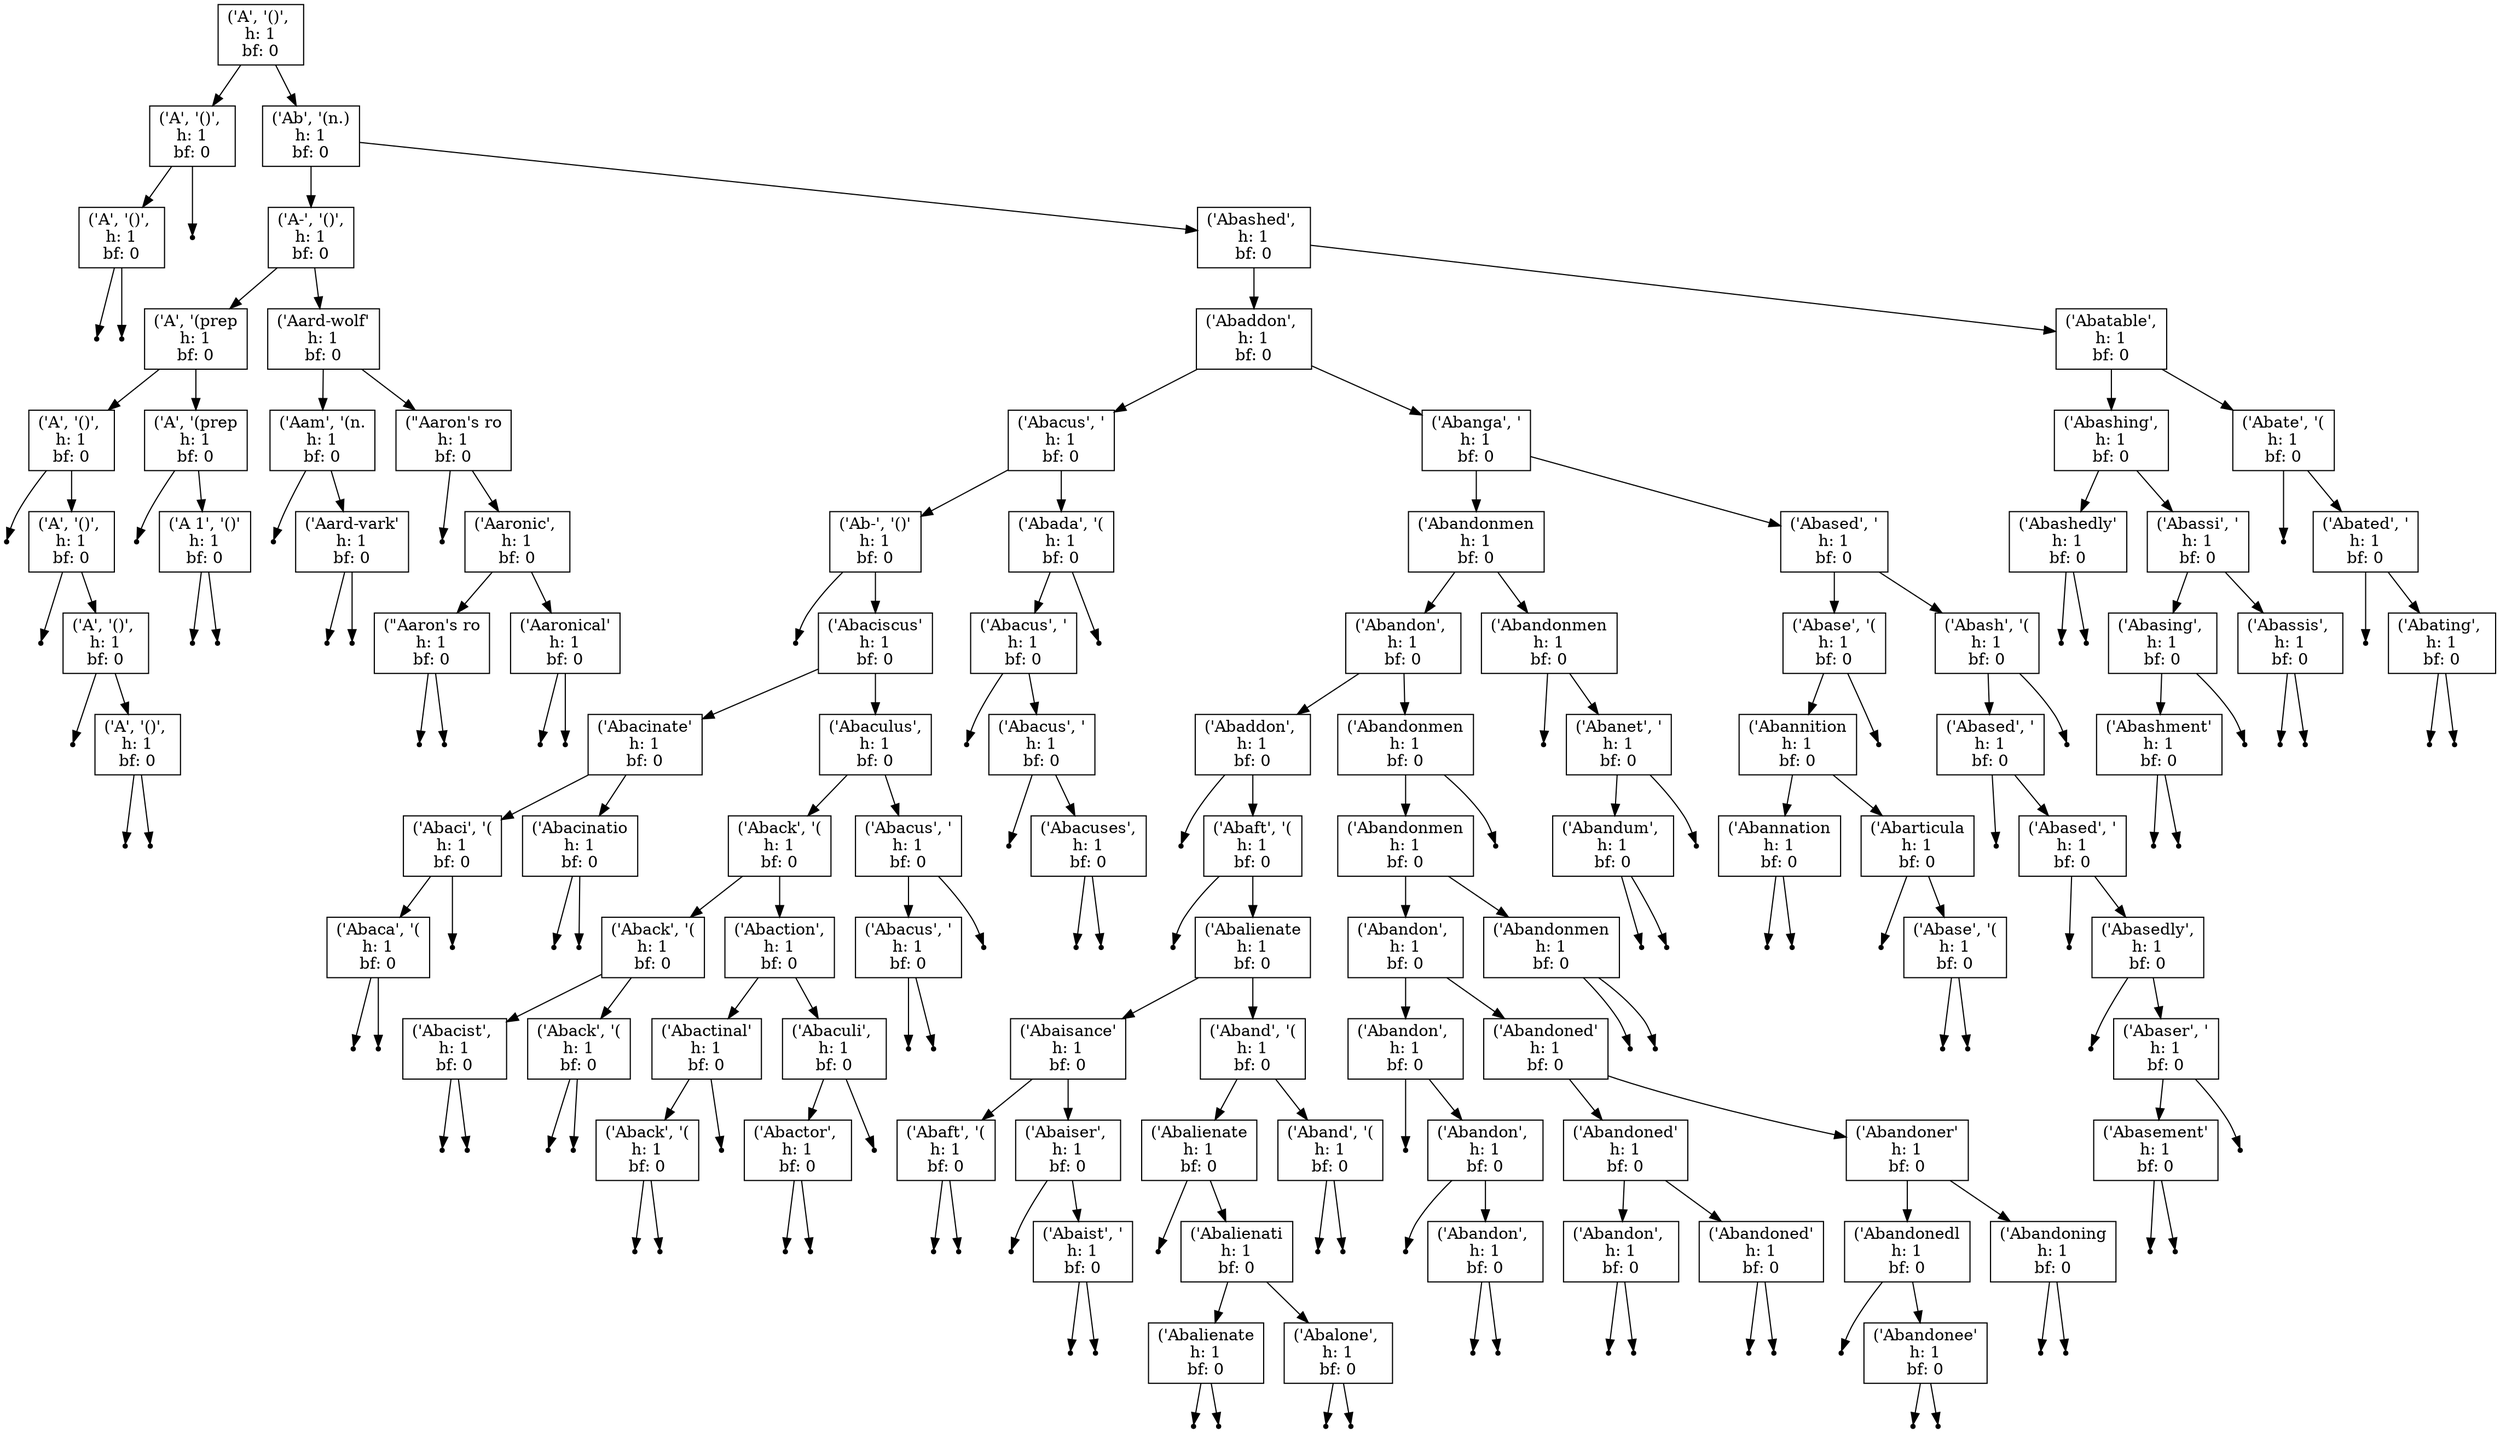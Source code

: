 digraph {
	node [shape=box]
	2417212183944 [label="('A', '()', 
h: 1
bf: 0
"]
	2417212183944 -> 2417212184456
	2417212183944 -> 2417212184072
	2417212184456 [label="('A', '()', 
h: 1
bf: 0
"]
	2417212184456 -> 2417212214024
	node [shape=point]
	2417212184456 -> 7611496259891
	node [shape=box]
	2417212214024 [label="('A', '()', 
h: 1
bf: 0
"]
	node [shape=point]
	2417212214024 -> 3146678264648
	node [shape=box]
	node [shape=point]
	2417212214024 -> 2418426446827
	node [shape=box]
	2417212184072 [label="('Ab', '(n.)
h: 1
bf: 0
"]
	2417212184072 -> 2417212184328
	2417212184072 -> 2417212184136
	2417212184328 [label="('A-', '()',
h: 1
bf: 0
"]
	2417212184328 -> 2417212185800
	2417212184328 -> 2417212184840
	2417212185800 [label="('A', '(prep
h: 1
bf: 0
"]
	2417212185800 -> 2417212211848
	2417212185800 -> 2417212211720
	2417212211848 [label="('A', '()', 
h: 1
bf: 0
"]
	node [shape=point]
	2417212211848 -> 1484569180692
	node [shape=box]
	2417212211848 -> 2417212212616
	2417212212616 [label="('A', '()', 
h: 1
bf: 0
"]
	node [shape=point]
	2417212212616 -> 4422127438249
	node [shape=box]
	2417212212616 -> 2417212212936
	2417212212936 [label="('A', '()', 
h: 1
bf: 0
"]
	node [shape=point]
	2417212212936 -> 4795382825047
	node [shape=box]
	2417212212936 -> 2417212214344
	2417212214344 [label="('A', '()', 
h: 1
bf: 0
"]
	node [shape=point]
	2417212214344 -> 9817250003616
	node [shape=box]
	node [shape=point]
	2417212214344 -> 9907422959340
	node [shape=box]
	2417212211720 [label="('A', '(prep
h: 1
bf: 0
"]
	node [shape=point]
	2417212211720 -> 4763587967421
	node [shape=box]
	2417212211720 -> 2417212213832
	2417212213832 [label="('A 1', '()'
h: 1
bf: 0
"]
	node [shape=point]
	2417212213832 -> 8267830975972
	node [shape=box]
	node [shape=point]
	2417212213832 -> 7380748944401
	node [shape=box]
	2417212184840 [label="('Aard-wolf'
h: 1
bf: 0
"]
	2417212184840 -> 2417212211912
	2417212184840 -> 2417212185928
	2417212211912 [label="('Aam', '(n.
h: 1
bf: 0
"]
	node [shape=point]
	2417212211912 -> 1982535365612
	node [shape=box]
	2417212211912 -> 2417212212168
	2417212212168 [label="('Aard-vark'
h: 1
bf: 0
"]
	node [shape=point]
	2417212212168 -> 5009023709962
	node [shape=box]
	node [shape=point]
	2417212212168 -> 2295886311876
	node [shape=box]
	2417212185928 [label="(\"Aaron's ro
h: 1
bf: 0
"]
	node [shape=point]
	2417212185928 -> 7928095902328
	node [shape=box]
	2417212185928 -> 2417212213576
	2417212213576 [label="('Aaronic', 
h: 1
bf: 0
"]
	2417212213576 -> 2417212214728
	2417212213576 -> 2417212214472
	2417212214728 [label="(\"Aaron's ro
h: 1
bf: 0
"]
	node [shape=point]
	2417212214728 -> 4761908929186
	node [shape=box]
	node [shape=point]
	2417212214728 -> 4796933332817
	node [shape=box]
	2417212214472 [label="('Aaronical'
h: 1
bf: 0
"]
	node [shape=point]
	2417212214472 -> 4320651477085
	node [shape=box]
	node [shape=point]
	2417212214472 -> 6471247043256
	node [shape=box]
	2417212184136 [label="('Abashed', 
h: 1
bf: 0
"]
	2417212184136 -> 2417212184200
	2417212184136 -> 2417212185224
	2417212184200 [label="('Abaddon', 
h: 1
bf: 0
"]
	2417212184200 -> 2417212184392
	2417212184200 -> 2417212184264
	2417212184392 [label="('Abacus', '
h: 1
bf: 0
"]
	2417212184392 -> 2417212184904
	2417212184392 -> 2417212186504
	2417212184904 [label="('Ab-', '()'
h: 1
bf: 0
"]
	node [shape=point]
	2417212184904 -> 6299304271419
	node [shape=box]
	2417212184904 -> 2417212185288
	2417212185288 [label="('Abaciscus'
h: 1
bf: 0
"]
	2417212185288 -> 2417212185480
	2417212185288 -> 2417212185416
	2417212185480 [label="('Abacinate'
h: 1
bf: 0
"]
	2417212185480 -> 2417212213000
	2417212185480 -> 2417212214984
	2417212213000 [label="('Abaci', '(
h: 1
bf: 0
"]
	2417212213000 -> 2417212213448
	node [shape=point]
	2417212213000 -> 9112174664558
	node [shape=box]
	2417212213448 [label="('Abaca', '(
h: 1
bf: 0
"]
	node [shape=point]
	2417212213448 -> 6625400929840
	node [shape=box]
	node [shape=point]
	2417212213448 -> 6000714923645
	node [shape=box]
	2417212214984 [label="('Abacinatio
h: 1
bf: 0
"]
	node [shape=point]
	2417212214984 -> 9012355149596
	node [shape=box]
	node [shape=point]
	2417212214984 -> 5551983241818
	node [shape=box]
	2417212185416 [label="('Abaculus',
h: 1
bf: 0
"]
	2417212185416 -> 2417212185672
	2417212185416 -> 2417212212552
	2417212185672 [label="('Aback', '(
h: 1
bf: 0
"]
	2417212185672 -> 2417212186184
	2417212185672 -> 2417212185864
	2417212186184 [label="('Aback', '(
h: 1
bf: 0
"]
	2417212186184 -> 2417212212424
	2417212186184 -> 2417212212360
	2417212212424 [label="('Abacist', 
h: 1
bf: 0
"]
	node [shape=point]
	2417212212424 -> 7324053146842
	node [shape=box]
	node [shape=point]
	2417212212424 -> 4213894697364
	node [shape=box]
	2417212212360 [label="('Aback', '(
h: 1
bf: 0
"]
	node [shape=point]
	2417212212360 -> 9079123160411
	node [shape=box]
	node [shape=point]
	2417212212360 -> 7358850641146
	node [shape=box]
	2417212185864 [label="('Abaction',
h: 1
bf: 0
"]
	2417212185864 -> 2417212212232
	2417212185864 -> 2417212186248
	2417212212232 [label="('Abactinal'
h: 1
bf: 0
"]
	2417212212232 -> 2417212214088
	node [shape=point]
	2417212212232 -> 8222332533206
	node [shape=box]
	2417212214088 [label="('Aback', '(
h: 1
bf: 0
"]
	node [shape=point]
	2417212214088 -> 8718175698615
	node [shape=box]
	node [shape=point]
	2417212214088 -> 9497375830774
	node [shape=box]
	2417212186248 [label="('Abaculi', 
h: 1
bf: 0
"]
	2417212186248 -> 2417212213768
	node [shape=point]
	2417212186248 -> 9816998291063
	node [shape=box]
	2417212213768 [label="('Abactor', 
h: 1
bf: 0
"]
	node [shape=point]
	2417212213768 -> 9514286016065
	node [shape=box]
	node [shape=point]
	2417212213768 -> 2090799120711
	node [shape=box]
	2417212212552 [label="('Abacus', '
h: 1
bf: 0
"]
	2417212212552 -> 2417212213256
	node [shape=point]
	2417212212552 -> 3248487419360
	node [shape=box]
	2417212213256 [label="('Abacus', '
h: 1
bf: 0
"]
	node [shape=point]
	2417212213256 -> 4334948860079
	node [shape=box]
	node [shape=point]
	2417212213256 -> 7313757939741
	node [shape=box]
	2417212186504 [label="('Abada', '(
h: 1
bf: 0
"]
	2417212186504 -> 2417212212488
	node [shape=point]
	2417212186504 -> 4063118176366
	node [shape=box]
	2417212212488 [label="('Abacus', '
h: 1
bf: 0
"]
	node [shape=point]
	2417212212488 -> 3163989052621
	node [shape=box]
	2417212212488 -> 2417212212744
	2417212212744 [label="('Abacus', '
h: 1
bf: 0
"]
	node [shape=point]
	2417212212744 -> 8176263102589
	node [shape=box]
	2417212212744 -> 2417212214408
	2417212214408 [label="('Abacuses',
h: 1
bf: 0
"]
	node [shape=point]
	2417212214408 -> 7967835409341
	node [shape=box]
	node [shape=point]
	2417212214408 -> 8759234876190
	node [shape=box]
	2417212184264 [label="('Abanga', '
h: 1
bf: 0
"]
	2417212184264 -> 2417200244296
	2417212184264 -> 2417212186120
	2417200244296 [label="('Abandonmen
h: 1
bf: 0
"]
	2417200244296 -> 2417212184584
	2417200244296 -> 2417212184776
	2417212184584 [label="('Abandon', 
h: 1
bf: 0
"]
	2417212184584 -> 2417212184968
	2417212184584 -> 2417212184648
	2417212184968 [label="('Abaddon', 
h: 1
bf: 0
"]
	node [shape=point]
	2417212184968 -> 3488709378719
	node [shape=box]
	2417212184968 -> 2417212185032
	2417212185032 [label="('Abaft', '(
h: 1
bf: 0
"]
	node [shape=point]
	2417212185032 -> 4716239382378
	node [shape=box]
	2417212185032 -> 2417212185096
	2417212185096 [label="('Abalienate
h: 1
bf: 0
"]
	2417212185096 -> 2417212185992
	2417212185096 -> 2417212185544
	2417212185992 [label="('Abaisance'
h: 1
bf: 0
"]
	2417212185992 -> 2417212214792
	2417212185992 -> 2417212212680
	2417212214792 [label="('Abaft', '(
h: 1
bf: 0
"]
	node [shape=point]
	2417212214792 -> 2963382773809
	node [shape=box]
	node [shape=point]
	2417212214792 -> 2155810008640
	node [shape=box]
	2417212212680 [label="('Abaiser', 
h: 1
bf: 0
"]
	node [shape=point]
	2417212212680 -> 5939310635573
	node [shape=box]
	2417212212680 -> 2417212214280
	2417212214280 [label="('Abaist', '
h: 1
bf: 0
"]
	node [shape=point]
	2417212214280 -> 5498577105354
	node [shape=box]
	node [shape=point]
	2417212214280 -> 5620008619735
	node [shape=box]
	2417212185544 [label="('Aband', '(
h: 1
bf: 0
"]
	2417212185544 -> 2417212186312
	2417212185544 -> 2417212214536
	2417212186312 [label="('Abalienate
h: 1
bf: 0
"]
	node [shape=point]
	2417212186312 -> 7292391996417
	node [shape=box]
	2417212186312 -> 2417212186440
	2417212186440 [label="('Abalienati
h: 1
bf: 0
"]
	2417212186440 -> 2417212184520
	2417212186440 -> 2417212211400
	2417212184520 [label="('Abalienate
h: 1
bf: 0
"]
	node [shape=point]
	2417212184520 -> 8361000856468
	node [shape=box]
	node [shape=point]
	2417212184520 -> 2481598031074
	node [shape=box]
	2417212211400 [label="('Abalone', 
h: 1
bf: 0
"]
	node [shape=point]
	2417212211400 -> 6297231838445
	node [shape=box]
	node [shape=point]
	2417212211400 -> 1705963072420
	node [shape=box]
	2417212214536 [label="('Aband', '(
h: 1
bf: 0
"]
	node [shape=point]
	2417212214536 -> 7710873717612
	node [shape=box]
	node [shape=point]
	2417212214536 -> 5656139096590
	node [shape=box]
	2417212184648 [label="('Abandonmen
h: 1
bf: 0
"]
	2417212184648 -> 2417212184712
	node [shape=point]
	2417212184648 -> 7457118306784
	node [shape=box]
	2417212184712 [label="('Abandonmen
h: 1
bf: 0
"]
	2417212184712 -> 2417212185160
	2417212184712 -> 2417212214856
	2417212185160 [label="('Abandon', 
h: 1
bf: 0
"]
	2417212185160 -> 2417212185608
	2417212185160 -> 2417212186056
	2417212185608 [label="('Abandon', 
h: 1
bf: 0
"]
	node [shape=point]
	2417212185608 -> 9486584757205
	node [shape=box]
	2417212185608 -> 2417212186376
	2417212186376 [label="('Abandon', 
h: 1
bf: 0
"]
	node [shape=point]
	2417212186376 -> 2445717210962
	node [shape=box]
	2417212186376 -> 2417212213704
	2417212213704 [label="('Abandon', 
h: 1
bf: 0
"]
	node [shape=point]
	2417212213704 -> 8992393308756
	node [shape=box]
	node [shape=point]
	2417212213704 -> 3474820630004
	node [shape=box]
	2417212186056 [label="('Abandoned'
h: 1
bf: 0
"]
	2417212186056 -> 2417212211656
	2417212186056 -> 2417212211528
	2417212211656 [label="('Abandoned'
h: 1
bf: 0
"]
	2417212211656 -> 2417212212296
	2417212211656 -> 2417212213960
	2417212212296 [label="('Abandon', 
h: 1
bf: 0
"]
	node [shape=point]
	2417212212296 -> 2452426903511
	node [shape=box]
	node [shape=point]
	2417212212296 -> 1115436593597
	node [shape=box]
	2417212213960 [label="('Abandoned'
h: 1
bf: 0
"]
	node [shape=point]
	2417212213960 -> 5548211103392
	node [shape=box]
	node [shape=point]
	2417212213960 -> 4004618924358
	node [shape=box]
	2417212211528 [label="('Abandoner'
h: 1
bf: 0
"]
	2417212211528 -> 2417212211592
	2417212211528 -> 2417212214920
	2417212211592 [label="('Abandonedl
h: 1
bf: 0
"]
	node [shape=point]
	2417212211592 -> 7806287609556
	node [shape=box]
	2417212211592 -> 2417212211336
	2417212211336 [label="('Abandonee'
h: 1
bf: 0
"]
	node [shape=point]
	2417212211336 -> 3737965764406
	node [shape=box]
	node [shape=point]
	2417212211336 -> 2017601684450
	node [shape=box]
	2417212214920 [label="('Abandoning
h: 1
bf: 0
"]
	node [shape=point]
	2417212214920 -> 5192036572281
	node [shape=box]
	node [shape=point]
	2417212214920 -> 4037194773526
	node [shape=box]
	2417212214856 [label="('Abandonmen
h: 1
bf: 0
"]
	node [shape=point]
	2417212214856 -> 3591365280443
	node [shape=box]
	node [shape=point]
	2417212214856 -> 2664460266789
	node [shape=box]
	2417212184776 [label="('Abandonmen
h: 1
bf: 0
"]
	node [shape=point]
	2417212184776 -> 9841450692120
	node [shape=box]
	2417212184776 -> 2417212213192
	2417212213192 [label="('Abanet', '
h: 1
bf: 0
"]
	2417212213192 -> 2417212214664
	node [shape=point]
	2417212213192 -> 6620534995321
	node [shape=box]
	2417212214664 [label="('Abandum', 
h: 1
bf: 0
"]
	node [shape=point]
	2417212214664 -> 8886424141447
	node [shape=box]
	node [shape=point]
	2417212214664 -> 7137953656798
	node [shape=box]
	2417212186120 [label="('Abased', '
h: 1
bf: 0
"]
	2417212186120 -> 2417212213064
	2417212186120 -> 2417212186568
	2417212213064 [label="('Abase', '(
h: 1
bf: 0
"]
	2417212213064 -> 2417212213320
	node [shape=point]
	2417212213064 -> 4381741522533
	node [shape=box]
	2417212213320 [label="('Abannition
h: 1
bf: 0
"]
	2417212213320 -> 2417212214600
	2417212213320 -> 2417212213384
	2417212214600 [label="('Abannation
h: 1
bf: 0
"]
	node [shape=point]
	2417212214600 -> 6756143230710
	node [shape=box]
	node [shape=point]
	2417212214600 -> 2392404581091
	node [shape=box]
	2417212213384 [label="('Abarticula
h: 1
bf: 0
"]
	node [shape=point]
	2417212213384 -> 8638888705583
	node [shape=box]
	2417212213384 -> 2417212214152
	2417212214152 [label="('Abase', '(
h: 1
bf: 0
"]
	node [shape=point]
	2417212214152 -> 6314698422513
	node [shape=box]
	node [shape=point]
	2417212214152 -> 3506418485618
	node [shape=box]
	2417212186568 [label="('Abash', '(
h: 1
bf: 0
"]
	2417212186568 -> 2417212211464
	node [shape=point]
	2417212186568 -> 1474935142297
	node [shape=box]
	2417212211464 [label="('Abased', '
h: 1
bf: 0
"]
	node [shape=point]
	2417212211464 -> 1335839733677
	node [shape=box]
	2417212211464 -> 2417212211976
	2417212211976 [label="('Abased', '
h: 1
bf: 0
"]
	node [shape=point]
	2417212211976 -> 6378349428386
	node [shape=box]
	2417212211976 -> 2417212212808
	2417212212808 [label="('Abasedly',
h: 1
bf: 0
"]
	node [shape=point]
	2417212212808 -> 7009004238448
	node [shape=box]
	2417212212808 -> 2417212213896
	2417212213896 [label="('Abaser', '
h: 1
bf: 0
"]
	2417212213896 -> 2417212214216
	node [shape=point]
	2417212213896 -> 5059091236097
	node [shape=box]
	2417212214216 [label="('Abasement'
h: 1
bf: 0
"]
	node [shape=point]
	2417212214216 -> 1073073133557
	node [shape=box]
	node [shape=point]
	2417212214216 -> 4277269199450
	node [shape=box]
	2417212185224 [label="('Abatable',
h: 1
bf: 0
"]
	2417212185224 -> 2417212185352
	2417212185224 -> 2417212212040
	2417212185352 [label="('Abashing',
h: 1
bf: 0
"]
	2417212185352 -> 2417212211784
	2417212185352 -> 2417212185736
	2417212211784 [label="('Abashedly'
h: 1
bf: 0
"]
	node [shape=point]
	2417212211784 -> 9228670865107
	node [shape=box]
	node [shape=point]
	2417212211784 -> 6008662207954
	node [shape=box]
	2417212185736 [label="('Abassi', '
h: 1
bf: 0
"]
	2417212185736 -> 2417212184008
	2417212185736 -> 2417212213128
	2417212184008 [label="('Abasing', 
h: 1
bf: 0
"]
	2417212184008 -> 2417212213512
	node [shape=point]
	2417212184008 -> 9382677977252
	node [shape=box]
	2417212213512 [label="('Abashment'
h: 1
bf: 0
"]
	node [shape=point]
	2417212213512 -> 4101897609693
	node [shape=box]
	node [shape=point]
	2417212213512 -> 9439726634138
	node [shape=box]
	2417212213128 [label="('Abassis', 
h: 1
bf: 0
"]
	node [shape=point]
	2417212213128 -> 7088684791396
	node [shape=box]
	node [shape=point]
	2417212213128 -> 6194369517374
	node [shape=box]
	2417212212040 [label="('Abate', '(
h: 1
bf: 0
"]
	node [shape=point]
	2417212212040 -> 8873931645521
	node [shape=box]
	2417212212040 -> 2417212212872
	2417212212872 [label="('Abated', '
h: 1
bf: 0
"]
	node [shape=point]
	2417212212872 -> 8602267213175
	node [shape=box]
	2417212212872 -> 2417212213640
	2417212213640 [label="('Abating', 
h: 1
bf: 0
"]
	node [shape=point]
	2417212213640 -> 9793179787856
	node [shape=box]
	node [shape=point]
	2417212213640 -> 4124988200928
	node [shape=box]
}
